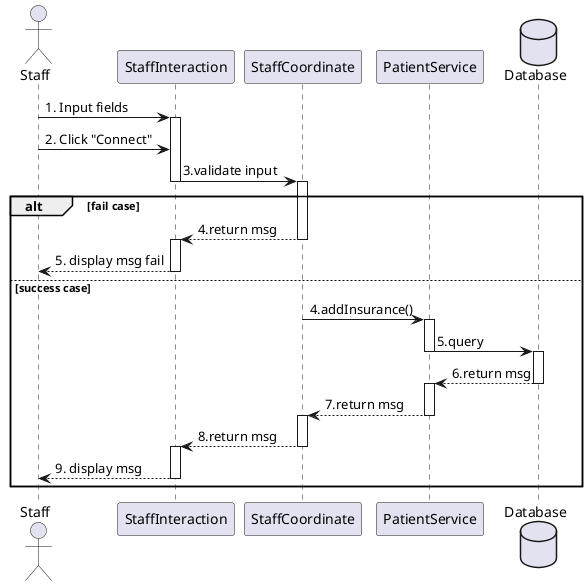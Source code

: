 @startuml
actor       Staff       as staff
participant StaffInteraction as interact
participant StaffCoordinate as coor
participant PatientService as service
database    Database    as db

staff -> interact ++: 1. Input fields

staff -> interact  : 2. Click "Connect"

interact -> coor --++: 3.validate input

alt fail case
    coor --> interact --++: 4.return msg
    interact --> staff --: 5. display msg fail
else success case
     coor -> service --++: 4.addInsurance()
     service -> db --++: 5.query
     db --> service --++: 6.return msg
     service --> coor --++: 7.return msg
     coor --> interact --++: 8.return msg
    interact --> staff --: 9. display msg
end


@enduml
